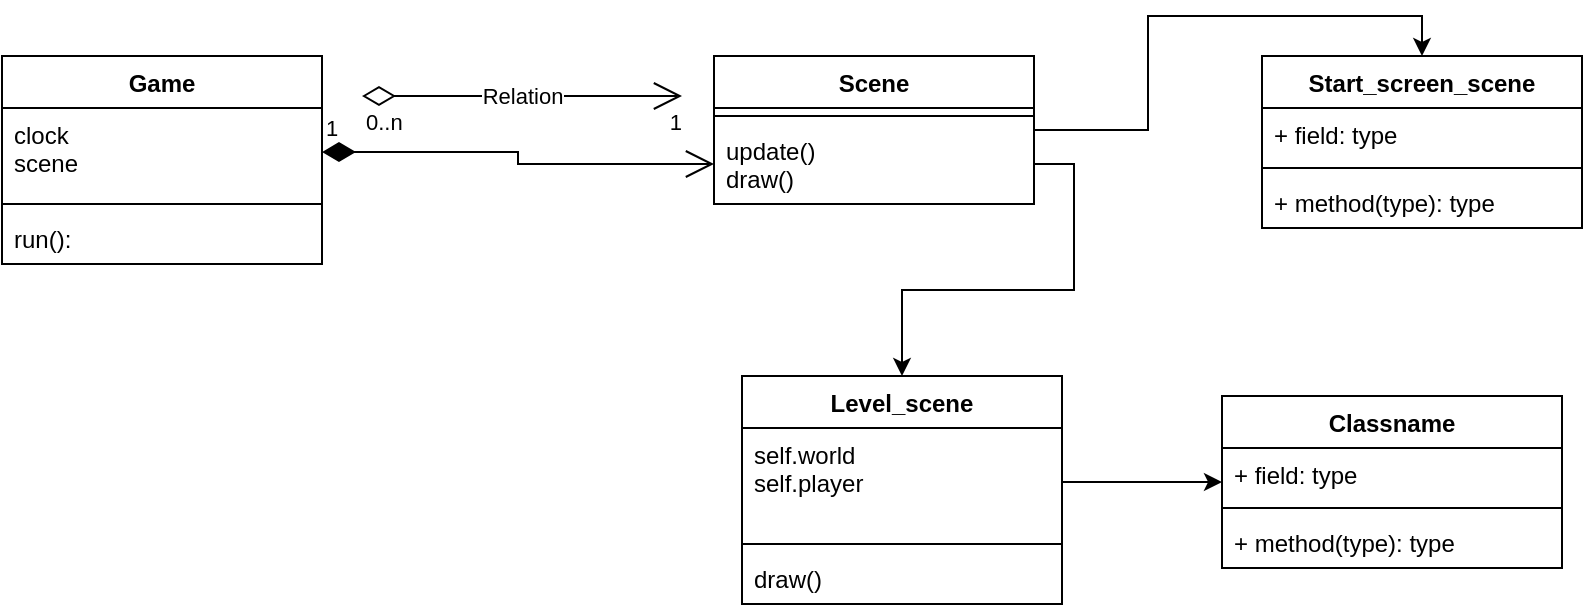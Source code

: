 <mxfile version="24.0.4" type="device">
  <diagram name="Page-1" id="Ebbxk_6DhA9hak8yVnVT">
    <mxGraphModel dx="830" dy="510" grid="1" gridSize="10" guides="1" tooltips="1" connect="1" arrows="1" fold="1" page="1" pageScale="1" pageWidth="827" pageHeight="1169" math="0" shadow="0">
      <root>
        <mxCell id="0" />
        <mxCell id="1" parent="0" />
        <mxCell id="CbIVxcJemx_BiSmKkHxG-1" value="Game" style="swimlane;fontStyle=1;align=center;verticalAlign=top;childLayout=stackLayout;horizontal=1;startSize=26;horizontalStack=0;resizeParent=1;resizeParentMax=0;resizeLast=0;collapsible=1;marginBottom=0;whiteSpace=wrap;html=1;" parent="1" vertex="1">
          <mxGeometry x="20" y="30" width="160" height="104" as="geometry" />
        </mxCell>
        <mxCell id="CbIVxcJemx_BiSmKkHxG-2" value="clock&lt;br&gt;scene&lt;br&gt;" style="text;strokeColor=none;fillColor=none;align=left;verticalAlign=top;spacingLeft=4;spacingRight=4;overflow=hidden;rotatable=0;points=[[0,0.5],[1,0.5]];portConstraint=eastwest;whiteSpace=wrap;html=1;" parent="CbIVxcJemx_BiSmKkHxG-1" vertex="1">
          <mxGeometry y="26" width="160" height="44" as="geometry" />
        </mxCell>
        <mxCell id="CbIVxcJemx_BiSmKkHxG-3" value="" style="line;strokeWidth=1;fillColor=none;align=left;verticalAlign=middle;spacingTop=-1;spacingLeft=3;spacingRight=3;rotatable=0;labelPosition=right;points=[];portConstraint=eastwest;strokeColor=inherit;" parent="CbIVxcJemx_BiSmKkHxG-1" vertex="1">
          <mxGeometry y="70" width="160" height="8" as="geometry" />
        </mxCell>
        <mxCell id="CbIVxcJemx_BiSmKkHxG-4" value="run():&lt;br&gt;&lt;span style=&quot;white-space: pre;&quot;&gt;&#x9;&lt;/span&gt;" style="text;strokeColor=none;fillColor=none;align=left;verticalAlign=top;spacingLeft=4;spacingRight=4;overflow=hidden;rotatable=0;points=[[0,0.5],[1,0.5]];portConstraint=eastwest;whiteSpace=wrap;html=1;" parent="CbIVxcJemx_BiSmKkHxG-1" vertex="1">
          <mxGeometry y="78" width="160" height="26" as="geometry" />
        </mxCell>
        <mxCell id="spAWiIbim0lPPHiVurjQ-10" style="edgeStyle=orthogonalEdgeStyle;rounded=0;orthogonalLoop=1;jettySize=auto;html=1;entryX=0.5;entryY=0;entryDx=0;entryDy=0;" edge="1" parent="1" source="CbIVxcJemx_BiSmKkHxG-5" target="CbIVxcJemx_BiSmKkHxG-14">
          <mxGeometry relative="1" as="geometry" />
        </mxCell>
        <mxCell id="CbIVxcJemx_BiSmKkHxG-5" value="Scene" style="swimlane;fontStyle=1;align=center;verticalAlign=top;childLayout=stackLayout;horizontal=1;startSize=26;horizontalStack=0;resizeParent=1;resizeParentMax=0;resizeLast=0;collapsible=1;marginBottom=0;whiteSpace=wrap;html=1;" parent="1" vertex="1">
          <mxGeometry x="376" y="30" width="160" height="74" as="geometry" />
        </mxCell>
        <mxCell id="CbIVxcJemx_BiSmKkHxG-7" value="" style="line;strokeWidth=1;fillColor=none;align=left;verticalAlign=middle;spacingTop=-1;spacingLeft=3;spacingRight=3;rotatable=0;labelPosition=right;points=[];portConstraint=eastwest;strokeColor=inherit;" parent="CbIVxcJemx_BiSmKkHxG-5" vertex="1">
          <mxGeometry y="26" width="160" height="8" as="geometry" />
        </mxCell>
        <mxCell id="CbIVxcJemx_BiSmKkHxG-8" value="update()&lt;br&gt;draw()" style="text;strokeColor=none;fillColor=none;align=left;verticalAlign=top;spacingLeft=4;spacingRight=4;overflow=hidden;rotatable=0;points=[[0,0.5],[1,0.5]];portConstraint=eastwest;whiteSpace=wrap;html=1;" parent="CbIVxcJemx_BiSmKkHxG-5" vertex="1">
          <mxGeometry y="34" width="160" height="40" as="geometry" />
        </mxCell>
        <mxCell id="CbIVxcJemx_BiSmKkHxG-13" value="1" style="endArrow=open;html=1;endSize=12;startArrow=diamondThin;startSize=14;startFill=1;edgeStyle=orthogonalEdgeStyle;align=left;verticalAlign=bottom;rounded=0;exitX=1;exitY=0.5;exitDx=0;exitDy=0;" parent="1" source="CbIVxcJemx_BiSmKkHxG-2" target="CbIVxcJemx_BiSmKkHxG-8" edge="1">
          <mxGeometry x="-1" y="3" relative="1" as="geometry">
            <mxPoint x="230" y="210" as="sourcePoint" />
            <mxPoint x="390" y="210" as="targetPoint" />
          </mxGeometry>
        </mxCell>
        <mxCell id="CbIVxcJemx_BiSmKkHxG-14" value="Start_screen_scene" style="swimlane;fontStyle=1;align=center;verticalAlign=top;childLayout=stackLayout;horizontal=1;startSize=26;horizontalStack=0;resizeParent=1;resizeParentMax=0;resizeLast=0;collapsible=1;marginBottom=0;whiteSpace=wrap;html=1;" parent="1" vertex="1">
          <mxGeometry x="650" y="30" width="160" height="86" as="geometry" />
        </mxCell>
        <mxCell id="CbIVxcJemx_BiSmKkHxG-15" value="+ field: type" style="text;strokeColor=none;fillColor=none;align=left;verticalAlign=top;spacingLeft=4;spacingRight=4;overflow=hidden;rotatable=0;points=[[0,0.5],[1,0.5]];portConstraint=eastwest;whiteSpace=wrap;html=1;" parent="CbIVxcJemx_BiSmKkHxG-14" vertex="1">
          <mxGeometry y="26" width="160" height="26" as="geometry" />
        </mxCell>
        <mxCell id="CbIVxcJemx_BiSmKkHxG-16" value="" style="line;strokeWidth=1;fillColor=none;align=left;verticalAlign=middle;spacingTop=-1;spacingLeft=3;spacingRight=3;rotatable=0;labelPosition=right;points=[];portConstraint=eastwest;strokeColor=inherit;" parent="CbIVxcJemx_BiSmKkHxG-14" vertex="1">
          <mxGeometry y="52" width="160" height="8" as="geometry" />
        </mxCell>
        <mxCell id="CbIVxcJemx_BiSmKkHxG-17" value="+ method(type): type" style="text;strokeColor=none;fillColor=none;align=left;verticalAlign=top;spacingLeft=4;spacingRight=4;overflow=hidden;rotatable=0;points=[[0,0.5],[1,0.5]];portConstraint=eastwest;whiteSpace=wrap;html=1;" parent="CbIVxcJemx_BiSmKkHxG-14" vertex="1">
          <mxGeometry y="60" width="160" height="26" as="geometry" />
        </mxCell>
        <mxCell id="spAWiIbim0lPPHiVurjQ-2" value="Relation" style="endArrow=open;html=1;endSize=12;startArrow=diamondThin;startSize=14;startFill=0;edgeStyle=orthogonalEdgeStyle;rounded=0;" edge="1" parent="1">
          <mxGeometry relative="1" as="geometry">
            <mxPoint x="200" y="50" as="sourcePoint" />
            <mxPoint x="360" y="50" as="targetPoint" />
          </mxGeometry>
        </mxCell>
        <mxCell id="spAWiIbim0lPPHiVurjQ-3" value="0..n" style="edgeLabel;resizable=0;html=1;align=left;verticalAlign=top;" connectable="0" vertex="1" parent="spAWiIbim0lPPHiVurjQ-2">
          <mxGeometry x="-1" relative="1" as="geometry" />
        </mxCell>
        <mxCell id="spAWiIbim0lPPHiVurjQ-4" value="1" style="edgeLabel;resizable=0;html=1;align=right;verticalAlign=top;" connectable="0" vertex="1" parent="spAWiIbim0lPPHiVurjQ-2">
          <mxGeometry x="1" relative="1" as="geometry" />
        </mxCell>
        <mxCell id="spAWiIbim0lPPHiVurjQ-5" value="Level_scene" style="swimlane;fontStyle=1;align=center;verticalAlign=top;childLayout=stackLayout;horizontal=1;startSize=26;horizontalStack=0;resizeParent=1;resizeParentMax=0;resizeLast=0;collapsible=1;marginBottom=0;whiteSpace=wrap;html=1;" vertex="1" parent="1">
          <mxGeometry x="390" y="190" width="160" height="114" as="geometry" />
        </mxCell>
        <mxCell id="spAWiIbim0lPPHiVurjQ-6" value="self.world&lt;div&gt;self.player&lt;/div&gt;" style="text;strokeColor=none;fillColor=none;align=left;verticalAlign=top;spacingLeft=4;spacingRight=4;overflow=hidden;rotatable=0;points=[[0,0.5],[1,0.5]];portConstraint=eastwest;whiteSpace=wrap;html=1;" vertex="1" parent="spAWiIbim0lPPHiVurjQ-5">
          <mxGeometry y="26" width="160" height="54" as="geometry" />
        </mxCell>
        <mxCell id="spAWiIbim0lPPHiVurjQ-7" value="" style="line;strokeWidth=1;fillColor=none;align=left;verticalAlign=middle;spacingTop=-1;spacingLeft=3;spacingRight=3;rotatable=0;labelPosition=right;points=[];portConstraint=eastwest;strokeColor=inherit;" vertex="1" parent="spAWiIbim0lPPHiVurjQ-5">
          <mxGeometry y="80" width="160" height="8" as="geometry" />
        </mxCell>
        <mxCell id="spAWiIbim0lPPHiVurjQ-8" value="draw()" style="text;strokeColor=none;fillColor=none;align=left;verticalAlign=top;spacingLeft=4;spacingRight=4;overflow=hidden;rotatable=0;points=[[0,0.5],[1,0.5]];portConstraint=eastwest;whiteSpace=wrap;html=1;" vertex="1" parent="spAWiIbim0lPPHiVurjQ-5">
          <mxGeometry y="88" width="160" height="26" as="geometry" />
        </mxCell>
        <mxCell id="spAWiIbim0lPPHiVurjQ-9" style="edgeStyle=orthogonalEdgeStyle;rounded=0;orthogonalLoop=1;jettySize=auto;html=1;entryX=0.5;entryY=0;entryDx=0;entryDy=0;" edge="1" parent="1" source="CbIVxcJemx_BiSmKkHxG-8" target="spAWiIbim0lPPHiVurjQ-5">
          <mxGeometry relative="1" as="geometry" />
        </mxCell>
        <mxCell id="spAWiIbim0lPPHiVurjQ-11" value="Classname" style="swimlane;fontStyle=1;align=center;verticalAlign=top;childLayout=stackLayout;horizontal=1;startSize=26;horizontalStack=0;resizeParent=1;resizeParentMax=0;resizeLast=0;collapsible=1;marginBottom=0;whiteSpace=wrap;html=1;" vertex="1" parent="1">
          <mxGeometry x="630" y="200" width="170" height="86" as="geometry" />
        </mxCell>
        <mxCell id="spAWiIbim0lPPHiVurjQ-12" value="+ field: type" style="text;strokeColor=none;fillColor=none;align=left;verticalAlign=top;spacingLeft=4;spacingRight=4;overflow=hidden;rotatable=0;points=[[0,0.5],[1,0.5]];portConstraint=eastwest;whiteSpace=wrap;html=1;" vertex="1" parent="spAWiIbim0lPPHiVurjQ-11">
          <mxGeometry y="26" width="170" height="26" as="geometry" />
        </mxCell>
        <mxCell id="spAWiIbim0lPPHiVurjQ-13" value="" style="line;strokeWidth=1;fillColor=none;align=left;verticalAlign=middle;spacingTop=-1;spacingLeft=3;spacingRight=3;rotatable=0;labelPosition=right;points=[];portConstraint=eastwest;strokeColor=inherit;" vertex="1" parent="spAWiIbim0lPPHiVurjQ-11">
          <mxGeometry y="52" width="170" height="8" as="geometry" />
        </mxCell>
        <mxCell id="spAWiIbim0lPPHiVurjQ-14" value="+ method(type): type" style="text;strokeColor=none;fillColor=none;align=left;verticalAlign=top;spacingLeft=4;spacingRight=4;overflow=hidden;rotatable=0;points=[[0,0.5],[1,0.5]];portConstraint=eastwest;whiteSpace=wrap;html=1;" vertex="1" parent="spAWiIbim0lPPHiVurjQ-11">
          <mxGeometry y="60" width="170" height="26" as="geometry" />
        </mxCell>
        <mxCell id="spAWiIbim0lPPHiVurjQ-15" value="" style="edgeStyle=orthogonalEdgeStyle;rounded=0;orthogonalLoop=1;jettySize=auto;html=1;" edge="1" parent="1" source="spAWiIbim0lPPHiVurjQ-6" target="spAWiIbim0lPPHiVurjQ-11">
          <mxGeometry relative="1" as="geometry" />
        </mxCell>
      </root>
    </mxGraphModel>
  </diagram>
</mxfile>
